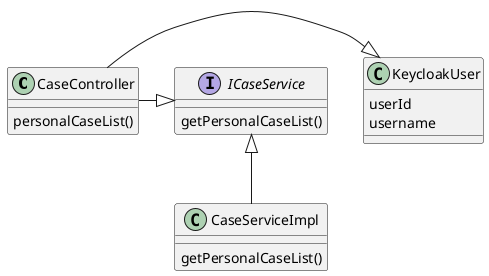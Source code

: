@startuml

class CaseController {
    personalCaseList()
}
interface ICaseService {
    getPersonalCaseList()
}
class CaseServiceImpl {
    getPersonalCaseList()
}
class KeycloakUser {
   userId
   username
}

CaseController -|> KeycloakUser
CaseController -|> ICaseService
ICaseService <|-- CaseServiceImpl

@enduml